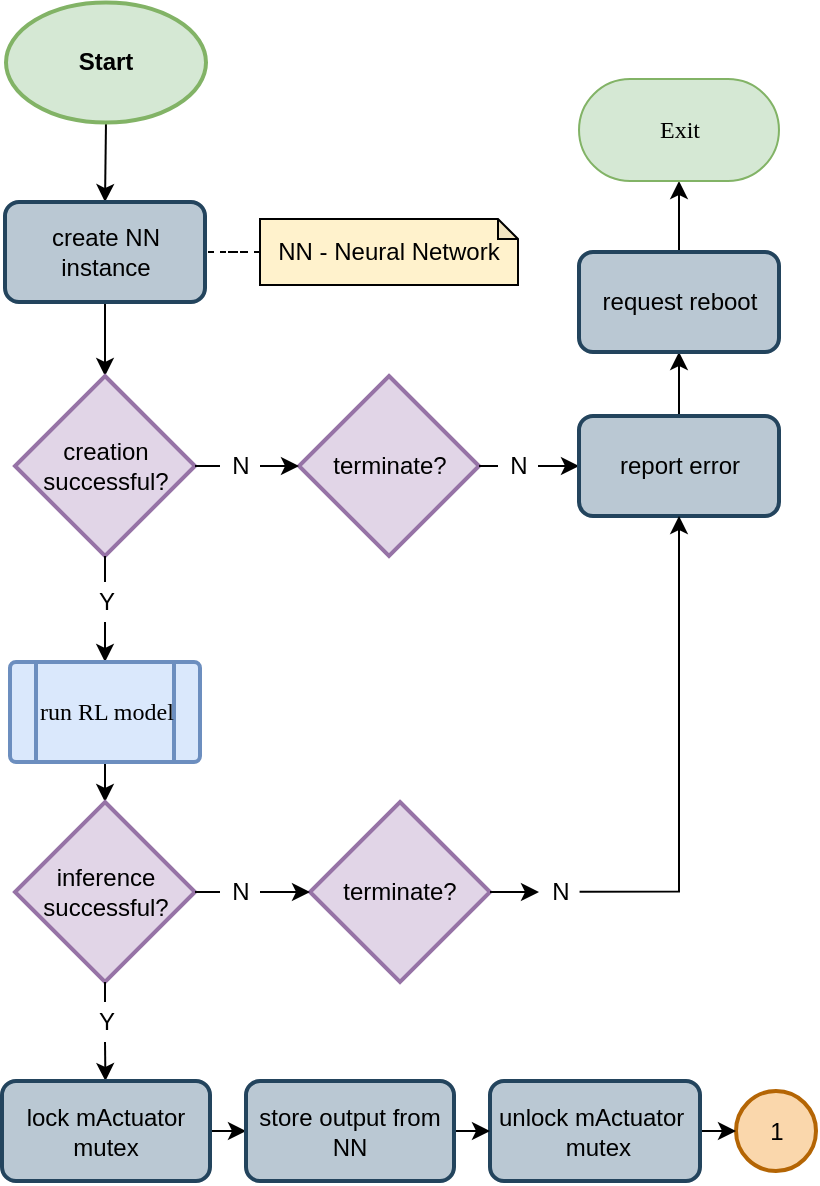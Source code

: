 <mxfile version="12.3.2" type="device" pages="1"><diagram id="vXdH0S8YqX3_sipvJm4k" name="1"><mxGraphModel dx="1185" dy="685" grid="1" gridSize="10" guides="1" tooltips="1" connect="1" arrows="1" fold="1" page="1" pageScale="1" pageWidth="1169" pageHeight="827" math="0" shadow="0"><root><mxCell id="0"/><mxCell id="1" parent="0"/><mxCell id="1nJzkUvZmrE7W5iWew_s-146" style="edgeStyle=none;rounded=0;orthogonalLoop=1;jettySize=auto;html=1;exitX=0.5;exitY=1;exitDx=0;exitDy=0;exitPerimeter=0;entryX=0.5;entryY=0;entryDx=0;entryDy=0;startArrow=none;startFill=0;endArrow=classic;endFill=1;" edge="1" parent="1" source="1nJzkUvZmrE7W5iWew_s-87" target="1nJzkUvZmrE7W5iWew_s-94"><mxGeometry relative="1" as="geometry"/></mxCell><mxCell id="1nJzkUvZmrE7W5iWew_s-87" value="Start" style="strokeWidth=2;html=1;shape=mxgraph.flowchart.start_1;whiteSpace=wrap;fillColor=#d5e8d4;strokeColor=#82b366;fontStyle=1" vertex="1" parent="1"><mxGeometry x="262" y="80.25" width="100" height="60" as="geometry"/></mxCell><mxCell id="1nJzkUvZmrE7W5iWew_s-109" style="edgeStyle=orthogonalEdgeStyle;rounded=0;orthogonalLoop=1;jettySize=auto;html=1;endArrow=none;endFill=0;dashed=1;" edge="1" parent="1" source="1nJzkUvZmrE7W5iWew_s-89" target="1nJzkUvZmrE7W5iWew_s-94"><mxGeometry relative="1" as="geometry"/></mxCell><mxCell id="1nJzkUvZmrE7W5iWew_s-89" value="NN - Neural Network" style="shape=note;html=1;backgroundOutline=1;darkOpacity=0.05;size=10;fillColor=#fff2cc;strokeColor=#000000;whiteSpace=wrap;" vertex="1" parent="1"><mxGeometry x="389" y="188.5" width="129" height="33" as="geometry"/></mxCell><mxCell id="1nJzkUvZmrE7W5iWew_s-92" value="1" style="verticalLabelPosition=middle;verticalAlign=middle;html=1;shape=mxgraph.flowchart.on-page_reference;strokeWidth=2;align=center;labelPosition=center;fillColor=#fad7ac;strokeColor=#b46504;" vertex="1" parent="1"><mxGeometry x="627" y="624.5" width="40" height="40" as="geometry"/></mxCell><mxCell id="1nJzkUvZmrE7W5iWew_s-116" style="edgeStyle=orthogonalEdgeStyle;rounded=0;orthogonalLoop=1;jettySize=auto;html=1;exitX=0.5;exitY=1;exitDx=0;exitDy=0;entryX=0.5;entryY=0;entryDx=0;entryDy=0;entryPerimeter=0;startArrow=none;startFill=0;endArrow=classic;endFill=1;" edge="1" parent="1" source="1nJzkUvZmrE7W5iWew_s-94" target="1nJzkUvZmrE7W5iWew_s-95"><mxGeometry relative="1" as="geometry"/></mxCell><mxCell id="1nJzkUvZmrE7W5iWew_s-94" value="create NN instance" style="rounded=1;whiteSpace=wrap;html=1;absoluteArcSize=1;arcSize=14;strokeWidth=2;fillColor=#bac8d3;strokeColor=#23445d;" vertex="1" parent="1"><mxGeometry x="261.5" y="180" width="100" height="50" as="geometry"/></mxCell><mxCell id="1nJzkUvZmrE7W5iWew_s-103" style="edgeStyle=orthogonalEdgeStyle;rounded=0;orthogonalLoop=1;jettySize=auto;html=1;exitX=1;exitY=0.5;exitDx=0;exitDy=0;exitPerimeter=0;entryX=0;entryY=0.5;entryDx=0;entryDy=0;" edge="1" parent="1" source="1nJzkUvZmrE7W5iWew_s-122" target="1nJzkUvZmrE7W5iWew_s-96"><mxGeometry relative="1" as="geometry"/></mxCell><mxCell id="1nJzkUvZmrE7W5iWew_s-114" style="edgeStyle=orthogonalEdgeStyle;rounded=0;orthogonalLoop=1;jettySize=auto;html=1;exitX=0.5;exitY=1;exitDx=0;exitDy=0;exitPerimeter=0;entryX=0.5;entryY=0;entryDx=0;entryDy=0;endArrow=classic;endFill=1;" edge="1" parent="1" source="1nJzkUvZmrE7W5iWew_s-112" target="1nJzkUvZmrE7W5iWew_s-138"><mxGeometry relative="1" as="geometry"><mxPoint x="311.667" y="406.333" as="targetPoint"/></mxGeometry></mxCell><mxCell id="1nJzkUvZmrE7W5iWew_s-95" value="creation&lt;br&gt;successful?" style="strokeWidth=2;html=1;shape=mxgraph.flowchart.decision;whiteSpace=wrap;fillColor=#e1d5e7;strokeColor=#9673a6;" vertex="1" parent="1"><mxGeometry x="266.5" y="267" width="90" height="90" as="geometry"/></mxCell><mxCell id="1nJzkUvZmrE7W5iWew_s-128" style="edgeStyle=orthogonalEdgeStyle;rounded=0;orthogonalLoop=1;jettySize=auto;html=1;exitX=0.5;exitY=0;exitDx=0;exitDy=0;startArrow=none;startFill=0;endArrow=classic;endFill=1;" edge="1" parent="1" source="1nJzkUvZmrE7W5iWew_s-96" target="1nJzkUvZmrE7W5iWew_s-127"><mxGeometry relative="1" as="geometry"/></mxCell><mxCell id="1nJzkUvZmrE7W5iWew_s-96" value="report error" style="rounded=1;whiteSpace=wrap;html=1;absoluteArcSize=1;arcSize=14;strokeWidth=2;fillColor=#bac8d3;strokeColor=#23445d;" vertex="1" parent="1"><mxGeometry x="548.5" y="287" width="100" height="50" as="geometry"/></mxCell><mxCell id="1nJzkUvZmrE7W5iWew_s-126" style="edgeStyle=orthogonalEdgeStyle;rounded=0;orthogonalLoop=1;jettySize=auto;html=1;exitX=0.5;exitY=1;exitDx=0;exitDy=0;entryX=0.5;entryY=0;entryDx=0;entryDy=0;entryPerimeter=0;startArrow=none;startFill=0;endArrow=classic;endFill=1;" edge="1" parent="1" source="1nJzkUvZmrE7W5iWew_s-138" target="1nJzkUvZmrE7W5iWew_s-100"><mxGeometry relative="1" as="geometry"><mxPoint x="311.667" y="456.333" as="sourcePoint"/></mxGeometry></mxCell><mxCell id="1nJzkUvZmrE7W5iWew_s-102" style="edgeStyle=orthogonalEdgeStyle;rounded=0;orthogonalLoop=1;jettySize=auto;html=1;exitX=1.014;exitY=0.491;exitDx=0;exitDy=0;exitPerimeter=0;" edge="1" parent="1" source="1nJzkUvZmrE7W5iWew_s-124" target="1nJzkUvZmrE7W5iWew_s-96"><mxGeometry relative="1" as="geometry"><Array as="points"><mxPoint x="598.5" y="525"/></Array></mxGeometry></mxCell><mxCell id="1nJzkUvZmrE7W5iWew_s-135" style="rounded=0;orthogonalLoop=1;jettySize=auto;html=1;exitX=0.5;exitY=1;exitDx=0;exitDy=0;exitPerimeter=0;startArrow=none;startFill=0;endArrow=classic;endFill=1;" edge="1" parent="1" source="1nJzkUvZmrE7W5iWew_s-141" target="1nJzkUvZmrE7W5iWew_s-106"><mxGeometry relative="1" as="geometry"/></mxCell><mxCell id="1nJzkUvZmrE7W5iWew_s-100" value="inference successful?" style="strokeWidth=2;html=1;shape=mxgraph.flowchart.decision;whiteSpace=wrap;fillColor=#e1d5e7;strokeColor=#9673a6;" vertex="1" parent="1"><mxGeometry x="266.5" y="480" width="90" height="90" as="geometry"/></mxCell><mxCell id="1nJzkUvZmrE7W5iWew_s-136" style="edgeStyle=none;rounded=0;orthogonalLoop=1;jettySize=auto;html=1;exitX=1;exitY=0.5;exitDx=0;exitDy=0;entryX=0;entryY=0.5;entryDx=0;entryDy=0;startArrow=none;startFill=0;endArrow=classic;endFill=1;" edge="1" parent="1" source="1nJzkUvZmrE7W5iWew_s-106" target="1nJzkUvZmrE7W5iWew_s-108"><mxGeometry relative="1" as="geometry"/></mxCell><mxCell id="1nJzkUvZmrE7W5iWew_s-106" value="lock mActuator mutex" style="rounded=1;whiteSpace=wrap;html=1;absoluteArcSize=1;arcSize=14;strokeWidth=2;fillColor=#bac8d3;strokeColor=#23445d;" vertex="1" parent="1"><mxGeometry x="260" y="619.5" width="104" height="50" as="geometry"/></mxCell><mxCell id="1nJzkUvZmrE7W5iWew_s-143" style="edgeStyle=none;rounded=0;orthogonalLoop=1;jettySize=auto;html=1;exitX=1;exitY=0.5;exitDx=0;exitDy=0;entryX=0;entryY=0.5;entryDx=0;entryDy=0;entryPerimeter=0;startArrow=none;startFill=0;endArrow=classic;endFill=1;" edge="1" parent="1" source="1nJzkUvZmrE7W5iWew_s-107" target="1nJzkUvZmrE7W5iWew_s-92"><mxGeometry relative="1" as="geometry"/></mxCell><mxCell id="1nJzkUvZmrE7W5iWew_s-107" value="unlock mActuator&amp;nbsp;&lt;br&gt;&amp;nbsp;mutex" style="rounded=1;whiteSpace=wrap;html=1;absoluteArcSize=1;arcSize=14;strokeWidth=2;fillColor=#bac8d3;strokeColor=#23445d;" vertex="1" parent="1"><mxGeometry x="504" y="619.5" width="105" height="50" as="geometry"/></mxCell><mxCell id="1nJzkUvZmrE7W5iWew_s-137" style="edgeStyle=none;rounded=0;orthogonalLoop=1;jettySize=auto;html=1;exitX=1;exitY=0.5;exitDx=0;exitDy=0;entryX=0;entryY=0.5;entryDx=0;entryDy=0;startArrow=none;startFill=0;endArrow=classic;endFill=1;" edge="1" parent="1" source="1nJzkUvZmrE7W5iWew_s-108" target="1nJzkUvZmrE7W5iWew_s-107"><mxGeometry relative="1" as="geometry"/></mxCell><mxCell id="1nJzkUvZmrE7W5iWew_s-108" value="store output from NN" style="rounded=1;whiteSpace=wrap;html=1;absoluteArcSize=1;arcSize=14;strokeWidth=2;fillColor=#bac8d3;strokeColor=#23445d;" vertex="1" parent="1"><mxGeometry x="382" y="619.5" width="104" height="50" as="geometry"/></mxCell><mxCell id="1nJzkUvZmrE7W5iWew_s-105" value="terminate?" style="strokeWidth=2;html=1;shape=mxgraph.flowchart.decision;whiteSpace=wrap;fillColor=#e1d5e7;strokeColor=#9673a6;" vertex="1" parent="1"><mxGeometry x="414" y="480" width="90" height="90" as="geometry"/></mxCell><mxCell id="1nJzkUvZmrE7W5iWew_s-110" style="edgeStyle=orthogonalEdgeStyle;rounded=0;orthogonalLoop=1;jettySize=auto;html=1;exitX=1;exitY=0.5;exitDx=0;exitDy=0;exitPerimeter=0;" edge="1" parent="1" source="1nJzkUvZmrE7W5iWew_s-118" target="1nJzkUvZmrE7W5iWew_s-105"><mxGeometry relative="1" as="geometry"><mxPoint x="357.071" y="525" as="sourcePoint"/><mxPoint x="453.643" y="337" as="targetPoint"/></mxGeometry></mxCell><mxCell id="1nJzkUvZmrE7W5iWew_s-104" value="terminate?" style="strokeWidth=2;html=1;shape=mxgraph.flowchart.decision;whiteSpace=wrap;fillColor=#e1d5e7;strokeColor=#9673a6;" vertex="1" parent="1"><mxGeometry x="408.5" y="267" width="90" height="90" as="geometry"/></mxCell><mxCell id="1nJzkUvZmrE7W5iWew_s-111" style="edgeStyle=orthogonalEdgeStyle;rounded=0;orthogonalLoop=1;jettySize=auto;html=1;exitX=1;exitY=0.5;exitDx=0;exitDy=0;exitPerimeter=0;entryX=0;entryY=0.5;entryDx=0;entryDy=0;" edge="1" parent="1" source="1nJzkUvZmrE7W5iWew_s-113" target="1nJzkUvZmrE7W5iWew_s-104"><mxGeometry relative="1" as="geometry"><mxPoint x="357.071" y="311.857" as="sourcePoint"/><mxPoint x="528.5" y="311.857" as="targetPoint"/></mxGeometry></mxCell><mxCell id="1nJzkUvZmrE7W5iWew_s-112" value="Y" style="text;html=1;align=center;verticalAlign=middle;resizable=0;points=[];;autosize=1;" vertex="1" parent="1"><mxGeometry x="301.5" y="370" width="20" height="20" as="geometry"/></mxCell><mxCell id="1nJzkUvZmrE7W5iWew_s-115" style="edgeStyle=orthogonalEdgeStyle;rounded=0;orthogonalLoop=1;jettySize=auto;html=1;exitX=0.5;exitY=1;exitDx=0;exitDy=0;exitPerimeter=0;entryX=0.5;entryY=0;entryDx=0;entryDy=0;endArrow=none;endFill=0;startArrow=none;startFill=0;" edge="1" parent="1" source="1nJzkUvZmrE7W5iWew_s-95" target="1nJzkUvZmrE7W5iWew_s-112"><mxGeometry relative="1" as="geometry"><mxPoint x="311.944" y="369.944" as="sourcePoint"/><mxPoint x="312.1" y="406.6" as="targetPoint"/></mxGeometry></mxCell><mxCell id="1nJzkUvZmrE7W5iWew_s-113" value="N" style="text;html=1;align=center;verticalAlign=middle;resizable=0;points=[];;autosize=1;" vertex="1" parent="1"><mxGeometry x="369" y="302" width="20" height="20" as="geometry"/></mxCell><mxCell id="1nJzkUvZmrE7W5iWew_s-117" style="edgeStyle=orthogonalEdgeStyle;rounded=0;orthogonalLoop=1;jettySize=auto;html=1;exitX=1;exitY=0.5;exitDx=0;exitDy=0;exitPerimeter=0;entryX=0;entryY=0.5;entryDx=0;entryDy=0;endArrow=none;endFill=0;" edge="1" parent="1" source="1nJzkUvZmrE7W5iWew_s-95" target="1nJzkUvZmrE7W5iWew_s-113"><mxGeometry relative="1" as="geometry"><mxPoint x="357.071" y="311.857" as="sourcePoint"/><mxPoint x="401.071" y="311.857" as="targetPoint"/></mxGeometry></mxCell><mxCell id="1nJzkUvZmrE7W5iWew_s-121" style="edgeStyle=orthogonalEdgeStyle;rounded=0;orthogonalLoop=1;jettySize=auto;html=1;entryX=1;entryY=0.5;entryDx=0;entryDy=0;entryPerimeter=0;startArrow=none;startFill=0;endArrow=none;endFill=0;" edge="1" parent="1" source="1nJzkUvZmrE7W5iWew_s-118" target="1nJzkUvZmrE7W5iWew_s-100"><mxGeometry relative="1" as="geometry"><Array as="points"><mxPoint x="369.5" y="525"/><mxPoint x="369.5" y="525"/></Array></mxGeometry></mxCell><mxCell id="1nJzkUvZmrE7W5iWew_s-118" value="N" style="text;html=1;align=center;verticalAlign=middle;resizable=0;points=[];;autosize=1;" vertex="1" parent="1"><mxGeometry x="369" y="515" width="20" height="20" as="geometry"/></mxCell><mxCell id="1nJzkUvZmrE7W5iWew_s-122" value="N" style="text;html=1;align=center;verticalAlign=middle;resizable=0;points=[];;autosize=1;" vertex="1" parent="1"><mxGeometry x="508" y="302" width="20" height="20" as="geometry"/></mxCell><mxCell id="1nJzkUvZmrE7W5iWew_s-123" style="edgeStyle=orthogonalEdgeStyle;rounded=0;orthogonalLoop=1;jettySize=auto;html=1;exitX=1;exitY=0.5;exitDx=0;exitDy=0;exitPerimeter=0;entryX=0;entryY=0.5;entryDx=0;entryDy=0;endArrow=none;endFill=0;" edge="1" parent="1" source="1nJzkUvZmrE7W5iWew_s-104" target="1nJzkUvZmrE7W5iWew_s-122"><mxGeometry relative="1" as="geometry"><mxPoint x="498.333" y="312.167" as="sourcePoint"/><mxPoint x="548.333" y="312.167" as="targetPoint"/></mxGeometry></mxCell><mxCell id="1nJzkUvZmrE7W5iWew_s-124" value="N" style="text;html=1;align=center;verticalAlign=middle;resizable=0;points=[];;autosize=1;" vertex="1" parent="1"><mxGeometry x="528.5" y="515" width="20" height="20" as="geometry"/></mxCell><mxCell id="1nJzkUvZmrE7W5iWew_s-125" style="edgeStyle=orthogonalEdgeStyle;rounded=0;orthogonalLoop=1;jettySize=auto;html=1;exitX=1;exitY=0.5;exitDx=0;exitDy=0;exitPerimeter=0;" edge="1" parent="1" source="1nJzkUvZmrE7W5iWew_s-105" target="1nJzkUvZmrE7W5iWew_s-124"><mxGeometry relative="1" as="geometry"><mxPoint x="498.333" y="524.667" as="sourcePoint"/><mxPoint x="598.333" y="337" as="targetPoint"/></mxGeometry></mxCell><mxCell id="1nJzkUvZmrE7W5iWew_s-130" style="edgeStyle=orthogonalEdgeStyle;rounded=0;orthogonalLoop=1;jettySize=auto;html=1;exitX=0.5;exitY=0;exitDx=0;exitDy=0;entryX=0.5;entryY=1;entryDx=0;entryDy=0;startArrow=none;startFill=0;endArrow=classic;endFill=1;" edge="1" parent="1" source="1nJzkUvZmrE7W5iWew_s-127" target="1nJzkUvZmrE7W5iWew_s-129"><mxGeometry relative="1" as="geometry"/></mxCell><mxCell id="1nJzkUvZmrE7W5iWew_s-127" value="request reboot" style="rounded=1;whiteSpace=wrap;html=1;absoluteArcSize=1;arcSize=14;strokeWidth=2;fillColor=#bac8d3;strokeColor=#23445d;" vertex="1" parent="1"><mxGeometry x="548.5" y="205" width="100" height="50" as="geometry"/></mxCell><mxCell id="1nJzkUvZmrE7W5iWew_s-129" value="Exit" style="rounded=1;whiteSpace=wrap;html=1;arcSize=50;fillColor=#d5e8d4;strokeColor=#82b366;fontFamily=Consolas;" vertex="1" parent="1"><mxGeometry x="548.51" y="118.5" width="99.98" height="51" as="geometry"/></mxCell><mxCell id="1nJzkUvZmrE7W5iWew_s-138" value="&lt;span style=&quot;font-family: &amp;#34;consolas&amp;#34;&quot;&gt;run RL model&lt;/span&gt;" style="verticalLabelPosition=middle;verticalAlign=middle;html=1;shape=process;whiteSpace=wrap;rounded=1;size=0.14;arcSize=6;spacing=2;align=center;labelPosition=center;fillColor=#dae8fc;strokeColor=#6c8ebf;strokeWidth=2;" vertex="1" parent="1"><mxGeometry x="264" y="410" width="95" height="50" as="geometry"/></mxCell><mxCell id="1nJzkUvZmrE7W5iWew_s-141" value="Y" style="text;html=1;align=center;verticalAlign=middle;resizable=0;points=[];;autosize=1;" vertex="1" parent="1"><mxGeometry x="301.5" y="580" width="20" height="20" as="geometry"/></mxCell><mxCell id="1nJzkUvZmrE7W5iWew_s-142" style="rounded=0;orthogonalLoop=1;jettySize=auto;html=1;exitX=0.5;exitY=1;exitDx=0;exitDy=0;exitPerimeter=0;startArrow=none;startFill=0;endArrow=none;endFill=0;" edge="1" parent="1" source="1nJzkUvZmrE7W5iWew_s-100"><mxGeometry relative="1" as="geometry"><mxPoint x="312" y="570" as="sourcePoint"/><mxPoint x="311.5" y="580" as="targetPoint"/></mxGeometry></mxCell></root></mxGraphModel></diagram></mxfile>
